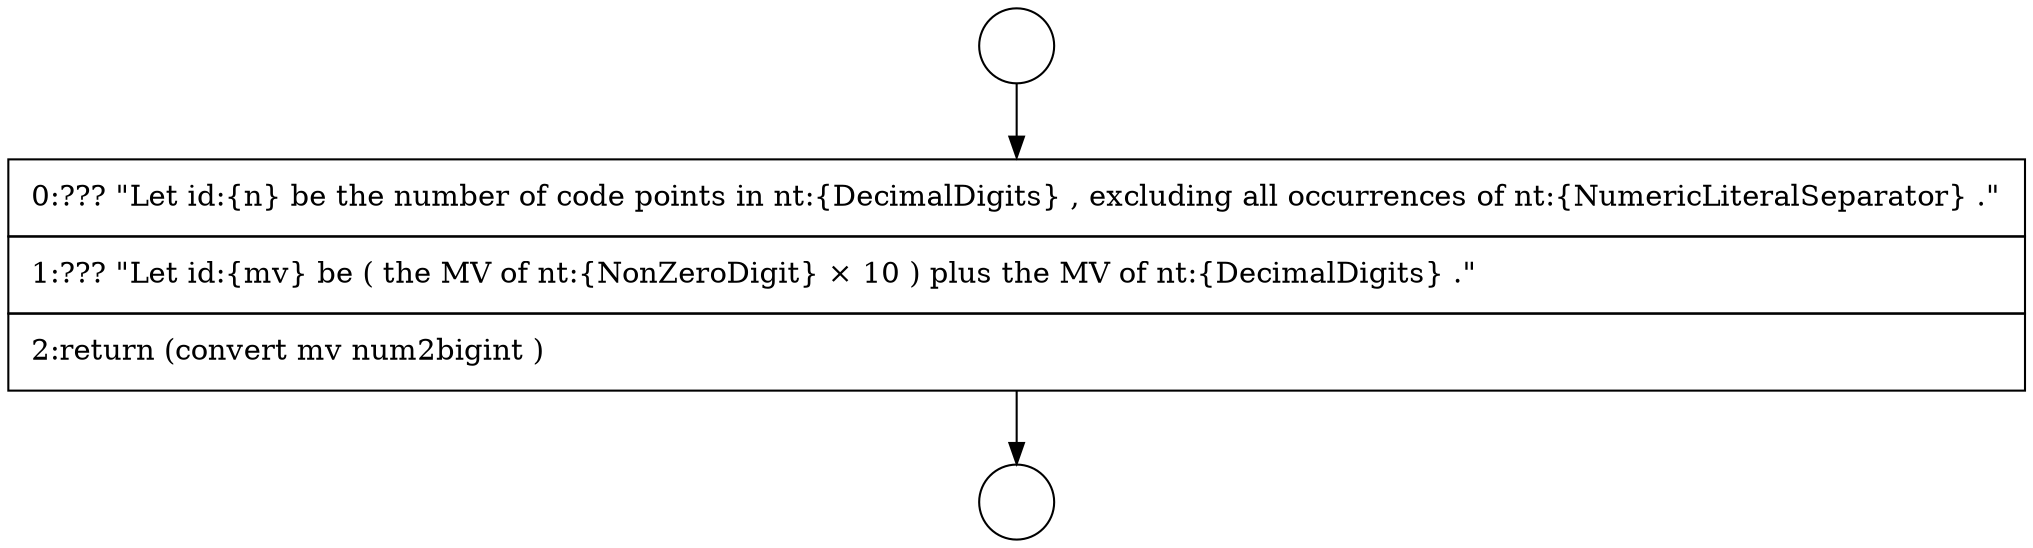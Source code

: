 digraph {
  node3627 [shape=circle label=" " color="black" fillcolor="white" style=filled]
  node3629 [shape=none, margin=0, label=<<font color="black">
    <table border="0" cellborder="1" cellspacing="0" cellpadding="10">
      <tr><td align="left">0:??? &quot;Let id:{n} be the number of code points in nt:{DecimalDigits} , excluding all occurrences of nt:{NumericLiteralSeparator} .&quot;</td></tr>
      <tr><td align="left">1:??? &quot;Let id:{mv} be ( the MV of nt:{NonZeroDigit} &times; 10 ) plus the MV of nt:{DecimalDigits} .&quot;</td></tr>
      <tr><td align="left">2:return (convert mv num2bigint )</td></tr>
    </table>
  </font>> color="black" fillcolor="white" style=filled]
  node3628 [shape=circle label=" " color="black" fillcolor="white" style=filled]
  node3627 -> node3629 [ color="black"]
  node3629 -> node3628 [ color="black"]
}
